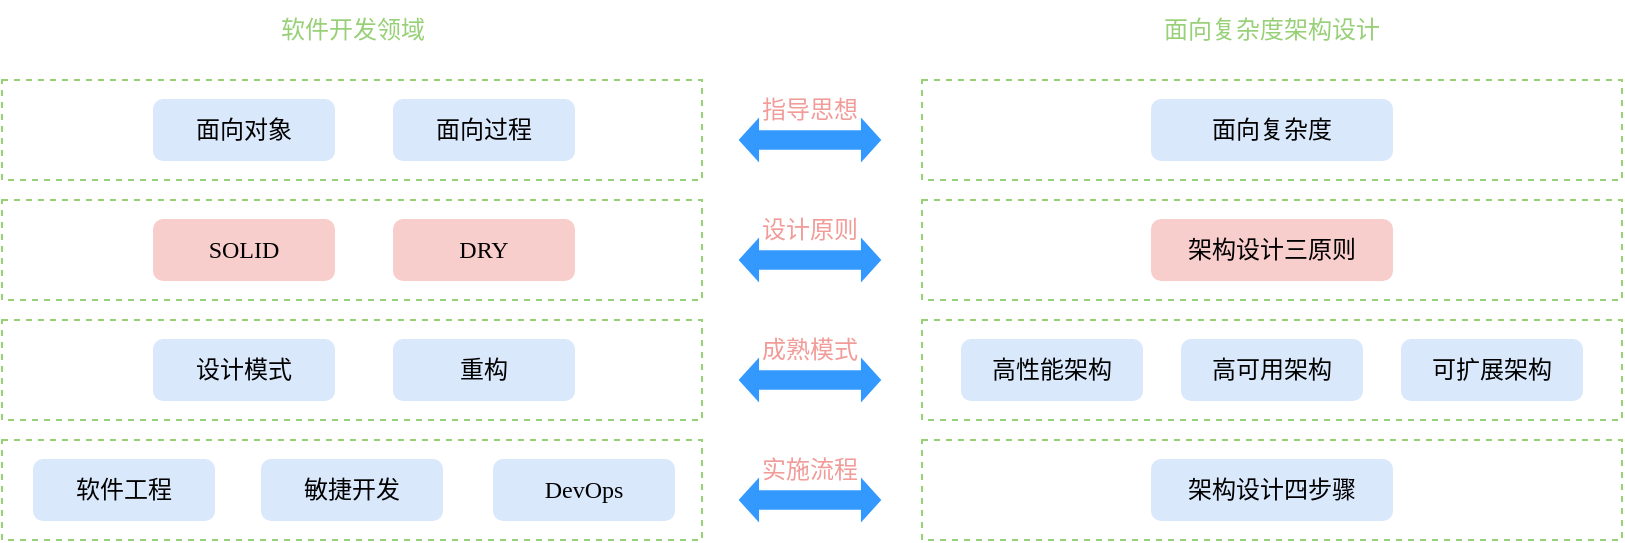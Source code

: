 <mxfile version="15.4.0" type="device" pages="2"><diagram id="z8cRgKbqNT8EngEw6tRB" name="Page-1"><mxGraphModel dx="1074" dy="954" grid="1" gridSize="10" guides="1" tooltips="1" connect="1" arrows="1" fold="1" page="1" pageScale="1" pageWidth="827" pageHeight="1169" math="0" shadow="0"><root><mxCell id="0"/><mxCell id="1" parent="0"/><mxCell id="HdNGm0sJEsVjlCfcXLu0-1" value="" style="rounded=0;whiteSpace=wrap;html=1;dashed=1;fontFamily=微软雅黑;strokeColor=#97D077;" vertex="1" parent="1"><mxGeometry x="10" y="290" width="350" height="50" as="geometry"/></mxCell><mxCell id="HdNGm0sJEsVjlCfcXLu0-2" value="面向对象" style="rounded=1;whiteSpace=wrap;html=1;fontFamily=微软雅黑;fillColor=#dae8fc;strokeColor=#DAE8FC;" vertex="1" parent="1"><mxGeometry x="86" y="300" width="90" height="30" as="geometry"/></mxCell><mxCell id="HdNGm0sJEsVjlCfcXLu0-3" value="面向过程" style="rounded=1;whiteSpace=wrap;html=1;fontFamily=微软雅黑;fillColor=#dae8fc;strokeColor=#DAE8FC;" vertex="1" parent="1"><mxGeometry x="206" y="300" width="90" height="30" as="geometry"/></mxCell><mxCell id="HdNGm0sJEsVjlCfcXLu0-4" value="" style="rounded=0;whiteSpace=wrap;html=1;dashed=1;fontFamily=微软雅黑;strokeColor=#97D077;" vertex="1" parent="1"><mxGeometry x="10" y="350" width="350" height="50" as="geometry"/></mxCell><mxCell id="HdNGm0sJEsVjlCfcXLu0-5" value="SOLID" style="rounded=1;whiteSpace=wrap;html=1;fontFamily=微软雅黑;fillColor=#F8CECC;strokeColor=#F8CECC;" vertex="1" parent="1"><mxGeometry x="86" y="360" width="90" height="30" as="geometry"/></mxCell><mxCell id="HdNGm0sJEsVjlCfcXLu0-6" value="DRY" style="rounded=1;whiteSpace=wrap;html=1;fontFamily=微软雅黑;fillColor=#F8CECC;strokeColor=#F8CECC;" vertex="1" parent="1"><mxGeometry x="206" y="360" width="90" height="30" as="geometry"/></mxCell><mxCell id="HdNGm0sJEsVjlCfcXLu0-7" value="" style="rounded=0;whiteSpace=wrap;html=1;dashed=1;fontFamily=微软雅黑;strokeColor=#97D077;" vertex="1" parent="1"><mxGeometry x="10" y="410" width="350" height="50" as="geometry"/></mxCell><mxCell id="HdNGm0sJEsVjlCfcXLu0-8" value="设计模式" style="rounded=1;whiteSpace=wrap;html=1;fontFamily=微软雅黑;fillColor=#dae8fc;strokeColor=#DAE8FC;" vertex="1" parent="1"><mxGeometry x="86" y="420" width="90" height="30" as="geometry"/></mxCell><mxCell id="HdNGm0sJEsVjlCfcXLu0-9" value="重构" style="rounded=1;whiteSpace=wrap;html=1;fontFamily=微软雅黑;fillColor=#dae8fc;strokeColor=#DAE8FC;" vertex="1" parent="1"><mxGeometry x="206" y="420" width="90" height="30" as="geometry"/></mxCell><mxCell id="HdNGm0sJEsVjlCfcXLu0-10" value="" style="rounded=0;whiteSpace=wrap;html=1;dashed=1;fontFamily=微软雅黑;strokeColor=#97D077;" vertex="1" parent="1"><mxGeometry x="10" y="470" width="350" height="50" as="geometry"/></mxCell><mxCell id="HdNGm0sJEsVjlCfcXLu0-11" value="软件工程" style="rounded=1;whiteSpace=wrap;html=1;fontFamily=微软雅黑;fillColor=#dae8fc;strokeColor=#DAE8FC;" vertex="1" parent="1"><mxGeometry x="26" y="480" width="90" height="30" as="geometry"/></mxCell><mxCell id="HdNGm0sJEsVjlCfcXLu0-12" value="敏捷开发" style="rounded=1;whiteSpace=wrap;html=1;fontFamily=微软雅黑;fillColor=#dae8fc;strokeColor=#DAE8FC;" vertex="1" parent="1"><mxGeometry x="140" y="480" width="90" height="30" as="geometry"/></mxCell><mxCell id="HdNGm0sJEsVjlCfcXLu0-13" value="DevOps" style="rounded=1;whiteSpace=wrap;html=1;fontFamily=微软雅黑;fillColor=#dae8fc;strokeColor=#DAE8FC;" vertex="1" parent="1"><mxGeometry x="256" y="480" width="90" height="30" as="geometry"/></mxCell><mxCell id="HdNGm0sJEsVjlCfcXLu0-15" value="" style="rounded=0;whiteSpace=wrap;html=1;dashed=1;fontFamily=微软雅黑;strokeColor=#97D077;" vertex="1" parent="1"><mxGeometry x="470" y="290" width="350" height="50" as="geometry"/></mxCell><mxCell id="HdNGm0sJEsVjlCfcXLu0-17" value="面向复杂度" style="rounded=1;whiteSpace=wrap;html=1;fontFamily=微软雅黑;fillColor=#dae8fc;strokeColor=#DAE8FC;" vertex="1" parent="1"><mxGeometry x="585" y="300" width="120" height="30" as="geometry"/></mxCell><mxCell id="HdNGm0sJEsVjlCfcXLu0-19" value="" style="rounded=0;whiteSpace=wrap;html=1;dashed=1;fontFamily=微软雅黑;strokeColor=#97D077;" vertex="1" parent="1"><mxGeometry x="470" y="350" width="350" height="50" as="geometry"/></mxCell><mxCell id="HdNGm0sJEsVjlCfcXLu0-21" value="架构设计三原则" style="rounded=1;whiteSpace=wrap;html=1;fontFamily=微软雅黑;fillColor=#F8CECC;strokeColor=#F8CECC;" vertex="1" parent="1"><mxGeometry x="585" y="360" width="120" height="30" as="geometry"/></mxCell><mxCell id="HdNGm0sJEsVjlCfcXLu0-23" value="" style="rounded=0;whiteSpace=wrap;html=1;dashed=1;fontFamily=微软雅黑;strokeColor=#97D077;" vertex="1" parent="1"><mxGeometry x="470" y="410" width="350" height="50" as="geometry"/></mxCell><mxCell id="HdNGm0sJEsVjlCfcXLu0-24" value="高性能架构" style="rounded=1;whiteSpace=wrap;html=1;fontFamily=微软雅黑;fillColor=#dae8fc;strokeColor=#DAE8FC;" vertex="1" parent="1"><mxGeometry x="490" y="420" width="90" height="30" as="geometry"/></mxCell><mxCell id="HdNGm0sJEsVjlCfcXLu0-25" value="高可用架构" style="rounded=1;whiteSpace=wrap;html=1;fontFamily=微软雅黑;fillColor=#dae8fc;strokeColor=#DAE8FC;" vertex="1" parent="1"><mxGeometry x="600" y="420" width="90" height="30" as="geometry"/></mxCell><mxCell id="HdNGm0sJEsVjlCfcXLu0-26" value="可扩展架构" style="rounded=1;whiteSpace=wrap;html=1;fontFamily=微软雅黑;fillColor=#dae8fc;strokeColor=#DAE8FC;" vertex="1" parent="1"><mxGeometry x="710" y="420" width="90" height="30" as="geometry"/></mxCell><mxCell id="HdNGm0sJEsVjlCfcXLu0-27" value="" style="rounded=0;whiteSpace=wrap;html=1;dashed=1;fontFamily=微软雅黑;strokeColor=#97D077;" vertex="1" parent="1"><mxGeometry x="470" y="470" width="350" height="50" as="geometry"/></mxCell><mxCell id="HdNGm0sJEsVjlCfcXLu0-29" value="架构设计四步骤" style="rounded=1;whiteSpace=wrap;html=1;fontFamily=微软雅黑;fillColor=#dae8fc;strokeColor=#DAE8FC;" vertex="1" parent="1"><mxGeometry x="585" y="480" width="120" height="30" as="geometry"/></mxCell><mxCell id="HdNGm0sJEsVjlCfcXLu0-31" value="" style="shape=doubleArrow;whiteSpace=wrap;html=1;arrowWidth=0.433;arrowSize=0.129;fontFamily=微软雅黑;fillColor=#3399FF;strokeColor=#3399FF;" vertex="1" parent="1"><mxGeometry x="379" y="310" width="70" height="20" as="geometry"/></mxCell><mxCell id="HdNGm0sJEsVjlCfcXLu0-32" value="指导思想" style="text;html=1;strokeColor=none;fillColor=none;align=center;verticalAlign=middle;whiteSpace=wrap;rounded=0;fontFamily=微软雅黑;fontColor=#F19C99;" vertex="1" parent="1"><mxGeometry x="384" y="290" width="60" height="30" as="geometry"/></mxCell><mxCell id="HdNGm0sJEsVjlCfcXLu0-33" value="" style="shape=doubleArrow;whiteSpace=wrap;html=1;arrowWidth=0.433;arrowSize=0.129;fontFamily=微软雅黑;fillColor=#3399FF;strokeColor=#3399FF;" vertex="1" parent="1"><mxGeometry x="379" y="370" width="70" height="20" as="geometry"/></mxCell><mxCell id="HdNGm0sJEsVjlCfcXLu0-34" value="设计原则" style="text;html=1;strokeColor=none;fillColor=none;align=center;verticalAlign=middle;whiteSpace=wrap;rounded=0;fontFamily=微软雅黑;fontColor=#F19C99;" vertex="1" parent="1"><mxGeometry x="384" y="350" width="60" height="30" as="geometry"/></mxCell><mxCell id="HdNGm0sJEsVjlCfcXLu0-35" value="" style="shape=doubleArrow;whiteSpace=wrap;html=1;arrowWidth=0.433;arrowSize=0.129;fontFamily=微软雅黑;fillColor=#3399FF;strokeColor=#3399FF;" vertex="1" parent="1"><mxGeometry x="379" y="430" width="70" height="20" as="geometry"/></mxCell><mxCell id="HdNGm0sJEsVjlCfcXLu0-36" value="成熟模式" style="text;html=1;strokeColor=none;fillColor=none;align=center;verticalAlign=middle;whiteSpace=wrap;rounded=0;fontFamily=微软雅黑;fontColor=#F19C99;" vertex="1" parent="1"><mxGeometry x="384" y="410" width="60" height="30" as="geometry"/></mxCell><mxCell id="HdNGm0sJEsVjlCfcXLu0-37" value="" style="shape=doubleArrow;whiteSpace=wrap;html=1;arrowWidth=0.433;arrowSize=0.129;fontFamily=微软雅黑;fillColor=#3399FF;strokeColor=#3399FF;" vertex="1" parent="1"><mxGeometry x="379" y="490" width="70" height="20" as="geometry"/></mxCell><mxCell id="HdNGm0sJEsVjlCfcXLu0-38" value="实施流程" style="text;html=1;strokeColor=none;fillColor=none;align=center;verticalAlign=middle;whiteSpace=wrap;rounded=0;fontFamily=微软雅黑;fontColor=#F19C99;" vertex="1" parent="1"><mxGeometry x="384" y="470" width="60" height="30" as="geometry"/></mxCell><mxCell id="HdNGm0sJEsVjlCfcXLu0-41" value="软件开发领域" style="text;html=1;align=center;verticalAlign=middle;whiteSpace=wrap;rounded=0;fontFamily=微软雅黑;fontColor=#97D077;" vertex="1" parent="1"><mxGeometry x="147.5" y="250" width="75" height="30" as="geometry"/></mxCell><mxCell id="HdNGm0sJEsVjlCfcXLu0-42" value="面向复杂度架构设计" style="text;html=1;strokeColor=none;fillColor=none;align=center;verticalAlign=middle;whiteSpace=wrap;rounded=0;fontFamily=微软雅黑;fontColor=#97D077;" vertex="1" parent="1"><mxGeometry x="590" y="250" width="110" height="30" as="geometry"/></mxCell></root></mxGraphModel></diagram><diagram id="WZfq3s3ujC0Xtt6m2rXR" name="Page-2"><mxGraphModel dx="1074" dy="954" grid="1" gridSize="10" guides="1" tooltips="1" connect="1" arrows="1" fold="1" page="1" pageScale="1" pageWidth="827" pageHeight="1169" math="0" shadow="0"><root><mxCell id="KSlp1yzGiZokeleWbEso-0"/><mxCell id="KSlp1yzGiZokeleWbEso-1" parent="KSlp1yzGiZokeleWbEso-0"/><mxCell id="QRP-n1tp898Xj-J9BGL6-0" style="edgeStyle=orthogonalEdgeStyle;rounded=0;orthogonalLoop=1;jettySize=auto;html=1;exitX=1;exitY=0.5;exitDx=0;exitDy=0;entryX=0;entryY=0.5;entryDx=0;entryDy=0;fontFamily=微软雅黑;fontSize=13;fontColor=#66B2FF;endArrow=block;endFill=1;strokeColor=#FFB570;" edge="1" parent="KSlp1yzGiZokeleWbEso-1" source="QRP-n1tp898Xj-J9BGL6-1" target="QRP-n1tp898Xj-J9BGL6-16"><mxGeometry relative="1" as="geometry"/></mxCell><mxCell id="QRP-n1tp898Xj-J9BGL6-1" value="需求" style="rounded=0;whiteSpace=wrap;html=1;fontFamily=微软雅黑;fontSize=13;strokeColor=#3399FF;fillColor=#3399FF;align=center;fontColor=#ffffff;" vertex="1" parent="KSlp1yzGiZokeleWbEso-1"><mxGeometry x="130" y="370" width="120" height="40" as="geometry"/></mxCell><mxCell id="QRP-n1tp898Xj-J9BGL6-2" style="edgeStyle=orthogonalEdgeStyle;rounded=0;orthogonalLoop=1;jettySize=auto;html=1;exitX=0.5;exitY=0;exitDx=0;exitDy=0;entryX=0.5;entryY=1;entryDx=0;entryDy=0;fontFamily=微软雅黑;fontSize=13;fontColor=#66B2FF;endArrow=block;endFill=1;strokeColor=#FFB570;" edge="1" parent="KSlp1yzGiZokeleWbEso-1" source="QRP-n1tp898Xj-J9BGL6-3" target="QRP-n1tp898Xj-J9BGL6-9"><mxGeometry relative="1" as="geometry"/></mxCell><mxCell id="QRP-n1tp898Xj-J9BGL6-3" value="架构方案（4R）" style="rounded=0;whiteSpace=wrap;html=1;fontFamily=微软雅黑;fontSize=13;strokeColor=#3399FF;fillColor=#3399FF;align=center;fontColor=#FFFFFF;" vertex="1" parent="KSlp1yzGiZokeleWbEso-1"><mxGeometry x="130" y="545" width="120" height="40" as="geometry"/></mxCell><mxCell id="QRP-n1tp898Xj-J9BGL6-4" style="edgeStyle=orthogonalEdgeStyle;rounded=0;orthogonalLoop=1;jettySize=auto;html=1;exitX=0.5;exitY=1;exitDx=0;exitDy=0;entryX=0.5;entryY=0;entryDx=0;entryDy=0;fontFamily=微软雅黑;fontSize=13;fontColor=#66B2FF;endArrow=block;endFill=1;strokeColor=#FFB570;" edge="1" parent="KSlp1yzGiZokeleWbEso-1" source="QRP-n1tp898Xj-J9BGL6-5" target="QRP-n1tp898Xj-J9BGL6-13"><mxGeometry relative="1" as="geometry"/></mxCell><mxCell id="QRP-n1tp898Xj-J9BGL6-5" value="复杂度" style="rounded=0;whiteSpace=wrap;html=1;fontFamily=微软雅黑;fontSize=13;strokeColor=#3399FF;fillColor=#3399FF;align=center;fontColor=#FFFFFF;" vertex="1" parent="KSlp1yzGiZokeleWbEso-1"><mxGeometry x="510" y="370" width="120" height="40" as="geometry"/></mxCell><mxCell id="QRP-n1tp898Xj-J9BGL6-6" style="edgeStyle=orthogonalEdgeStyle;rounded=0;orthogonalLoop=1;jettySize=auto;html=1;exitX=0;exitY=0.5;exitDx=0;exitDy=0;entryX=1;entryY=0.5;entryDx=0;entryDy=0;fontFamily=微软雅黑;fontSize=13;fontColor=#66B2FF;endArrow=block;endFill=1;strokeColor=#FFB570;" edge="1" parent="KSlp1yzGiZokeleWbEso-1" source="QRP-n1tp898Xj-J9BGL6-7" target="QRP-n1tp898Xj-J9BGL6-11"><mxGeometry relative="1" as="geometry"/></mxCell><mxCell id="QRP-n1tp898Xj-J9BGL6-7" value="备选方案" style="rounded=0;whiteSpace=wrap;html=1;fontFamily=微软雅黑;fontSize=13;strokeColor=#3399FF;fillColor=#3399FF;align=center;fontColor=#FFFFFF;" vertex="1" parent="KSlp1yzGiZokeleWbEso-1"><mxGeometry x="510" y="545" width="120" height="40" as="geometry"/></mxCell><mxCell id="QRP-n1tp898Xj-J9BGL6-8" style="edgeStyle=orthogonalEdgeStyle;rounded=0;orthogonalLoop=1;jettySize=auto;html=1;exitX=0.5;exitY=0;exitDx=0;exitDy=0;entryX=0.5;entryY=1;entryDx=0;entryDy=0;fontFamily=微软雅黑;fontSize=13;fontColor=#66B2FF;endArrow=block;endFill=1;strokeColor=#FFB570;" edge="1" parent="KSlp1yzGiZokeleWbEso-1" source="QRP-n1tp898Xj-J9BGL6-9" target="QRP-n1tp898Xj-J9BGL6-1"><mxGeometry relative="1" as="geometry"/></mxCell><mxCell id="QRP-n1tp898Xj-J9BGL6-9" value="实现" style="rhombus;whiteSpace=wrap;html=1;fontFamily=微软雅黑;fontSize=13;strokeColor=#F8CECC;fillColor=#f8cecc;align=center;" vertex="1" parent="KSlp1yzGiZokeleWbEso-1"><mxGeometry x="130" y="460" width="120" height="40" as="geometry"/></mxCell><mxCell id="QRP-n1tp898Xj-J9BGL6-10" style="edgeStyle=orthogonalEdgeStyle;rounded=0;orthogonalLoop=1;jettySize=auto;html=1;exitX=0;exitY=0.5;exitDx=0;exitDy=0;entryX=1;entryY=0.5;entryDx=0;entryDy=0;fontFamily=微软雅黑;fontSize=13;fontColor=#66B2FF;endArrow=block;endFill=1;strokeColor=#FFB570;" edge="1" parent="KSlp1yzGiZokeleWbEso-1" source="QRP-n1tp898Xj-J9BGL6-11" target="QRP-n1tp898Xj-J9BGL6-3"><mxGeometry relative="1" as="geometry"/></mxCell><mxCell id="QRP-n1tp898Xj-J9BGL6-11" value="取舍" style="rhombus;whiteSpace=wrap;html=1;fontFamily=微软雅黑;fontSize=13;strokeColor=#F8CECC;fillColor=#f8cecc;align=center;" vertex="1" parent="KSlp1yzGiZokeleWbEso-1"><mxGeometry x="320" y="545" width="120" height="40" as="geometry"/></mxCell><mxCell id="QRP-n1tp898Xj-J9BGL6-12" style="edgeStyle=orthogonalEdgeStyle;rounded=0;orthogonalLoop=1;jettySize=auto;html=1;exitX=0.5;exitY=1;exitDx=0;exitDy=0;entryX=0.5;entryY=0;entryDx=0;entryDy=0;fontFamily=微软雅黑;fontSize=13;fontColor=#66B2FF;endArrow=block;endFill=1;strokeColor=#FFB570;" edge="1" parent="KSlp1yzGiZokeleWbEso-1" source="QRP-n1tp898Xj-J9BGL6-13" target="QRP-n1tp898Xj-J9BGL6-7"><mxGeometry relative="1" as="geometry"/></mxCell><mxCell id="QRP-n1tp898Xj-J9BGL6-13" value="拆解" style="rhombus;whiteSpace=wrap;html=1;fontFamily=微软雅黑;fontSize=13;strokeColor=#F8CECC;fillColor=#f8cecc;align=center;" vertex="1" parent="KSlp1yzGiZokeleWbEso-1"><mxGeometry x="510" y="460" width="120" height="40" as="geometry"/></mxCell><mxCell id="QRP-n1tp898Xj-J9BGL6-14" style="edgeStyle=orthogonalEdgeStyle;rounded=0;orthogonalLoop=1;jettySize=auto;html=1;exitX=1;exitY=0.5;exitDx=0;exitDy=0;entryX=0;entryY=0.5;entryDx=0;entryDy=0;fontFamily=微软雅黑;fontSize=13;fontColor=#66B2FF;endArrow=block;endFill=1;strokeColor=#FFB570;" edge="1" parent="KSlp1yzGiZokeleWbEso-1" source="QRP-n1tp898Xj-J9BGL6-16" target="QRP-n1tp898Xj-J9BGL6-5"><mxGeometry relative="1" as="geometry"/></mxCell><mxCell id="QRP-n1tp898Xj-J9BGL6-15" style="edgeStyle=orthogonalEdgeStyle;rounded=0;orthogonalLoop=1;jettySize=auto;html=1;exitX=0.5;exitY=0;exitDx=0;exitDy=0;entryX=0.5;entryY=0;entryDx=0;entryDy=0;fontFamily=微软雅黑;fontSize=13;fontColor=#66B2FF;endArrow=block;endFill=1;strokeColor=#FFB570;dashed=1;" edge="1" parent="KSlp1yzGiZokeleWbEso-1" source="QRP-n1tp898Xj-J9BGL6-16" target="QRP-n1tp898Xj-J9BGL6-1"><mxGeometry relative="1" as="geometry"/></mxCell><mxCell id="QRP-n1tp898Xj-J9BGL6-16" value="判断" style="rhombus;whiteSpace=wrap;html=1;fontFamily=微软雅黑;fontSize=13;strokeColor=#F8CECC;fillColor=#f8cecc;align=center;" vertex="1" parent="KSlp1yzGiZokeleWbEso-1"><mxGeometry x="320" y="370" width="120" height="40" as="geometry"/></mxCell><mxCell id="QRP-n1tp898Xj-J9BGL6-17" value="澄清" style="text;html=1;strokeColor=none;fillColor=none;align=center;verticalAlign=middle;whiteSpace=wrap;rounded=0;fontFamily=微软雅黑;fontSize=13;fontColor=#66B2FF;" vertex="1" parent="KSlp1yzGiZokeleWbEso-1"><mxGeometry x="250" y="320" width="60" height="30" as="geometry"/></mxCell><mxCell id="QRP-n1tp898Xj-J9BGL6-18" value="架构设计&lt;br&gt;三原则" style="ellipse;whiteSpace=wrap;html=1;rounded=1;fontFamily=微软雅黑;strokeColor=#82b366;fillColor=#82B366;fontColor=#FFFFFF;" vertex="1" parent="KSlp1yzGiZokeleWbEso-1"><mxGeometry x="320" y="460" width="120" height="40" as="geometry"/></mxCell><mxCell id="QRP-n1tp898Xj-J9BGL6-19" style="edgeStyle=orthogonalEdgeStyle;rounded=0;orthogonalLoop=1;jettySize=auto;html=1;exitX=1;exitY=0.5;exitDx=0;exitDy=0;entryX=0;entryY=0.5;entryDx=0;entryDy=0;fontFamily=微软雅黑;fontSize=13;fontColor=#66B2FF;endArrow=block;endFill=1;strokeColor=#FFB570;dashed=1;" edge="1" parent="KSlp1yzGiZokeleWbEso-1" source="QRP-n1tp898Xj-J9BGL6-18" target="QRP-n1tp898Xj-J9BGL6-13"><mxGeometry relative="1" as="geometry"><mxPoint x="450" y="400" as="sourcePoint"/><mxPoint x="520" y="400" as="targetPoint"/></mxGeometry></mxCell><mxCell id="QRP-n1tp898Xj-J9BGL6-20" style="edgeStyle=orthogonalEdgeStyle;rounded=0;orthogonalLoop=1;jettySize=auto;html=1;exitX=0.5;exitY=1;exitDx=0;exitDy=0;entryX=0.5;entryY=0;entryDx=0;entryDy=0;fontFamily=微软雅黑;fontSize=13;fontColor=#66B2FF;endArrow=block;endFill=1;strokeColor=#FFB570;dashed=1;" edge="1" parent="KSlp1yzGiZokeleWbEso-1" source="QRP-n1tp898Xj-J9BGL6-18" target="QRP-n1tp898Xj-J9BGL6-11"><mxGeometry relative="1" as="geometry"><mxPoint x="450" y="490" as="sourcePoint"/><mxPoint x="520" y="490" as="targetPoint"/></mxGeometry></mxCell><mxCell id="QRP-n1tp898Xj-J9BGL6-21" style="edgeStyle=orthogonalEdgeStyle;rounded=0;orthogonalLoop=1;jettySize=auto;html=1;fontFamily=微软雅黑;fontSize=13;fontColor=#66B2FF;endArrow=block;endFill=1;strokeColor=#FFB570;dashed=1;entryX=0.5;entryY=1;entryDx=0;entryDy=0;exitX=0.5;exitY=0;exitDx=0;exitDy=0;" edge="1" parent="KSlp1yzGiZokeleWbEso-1" source="QRP-n1tp898Xj-J9BGL6-18" target="QRP-n1tp898Xj-J9BGL6-16"><mxGeometry relative="1" as="geometry"><mxPoint x="420" y="450" as="sourcePoint"/><mxPoint x="390" y="420" as="targetPoint"/></mxGeometry></mxCell></root></mxGraphModel></diagram></mxfile>